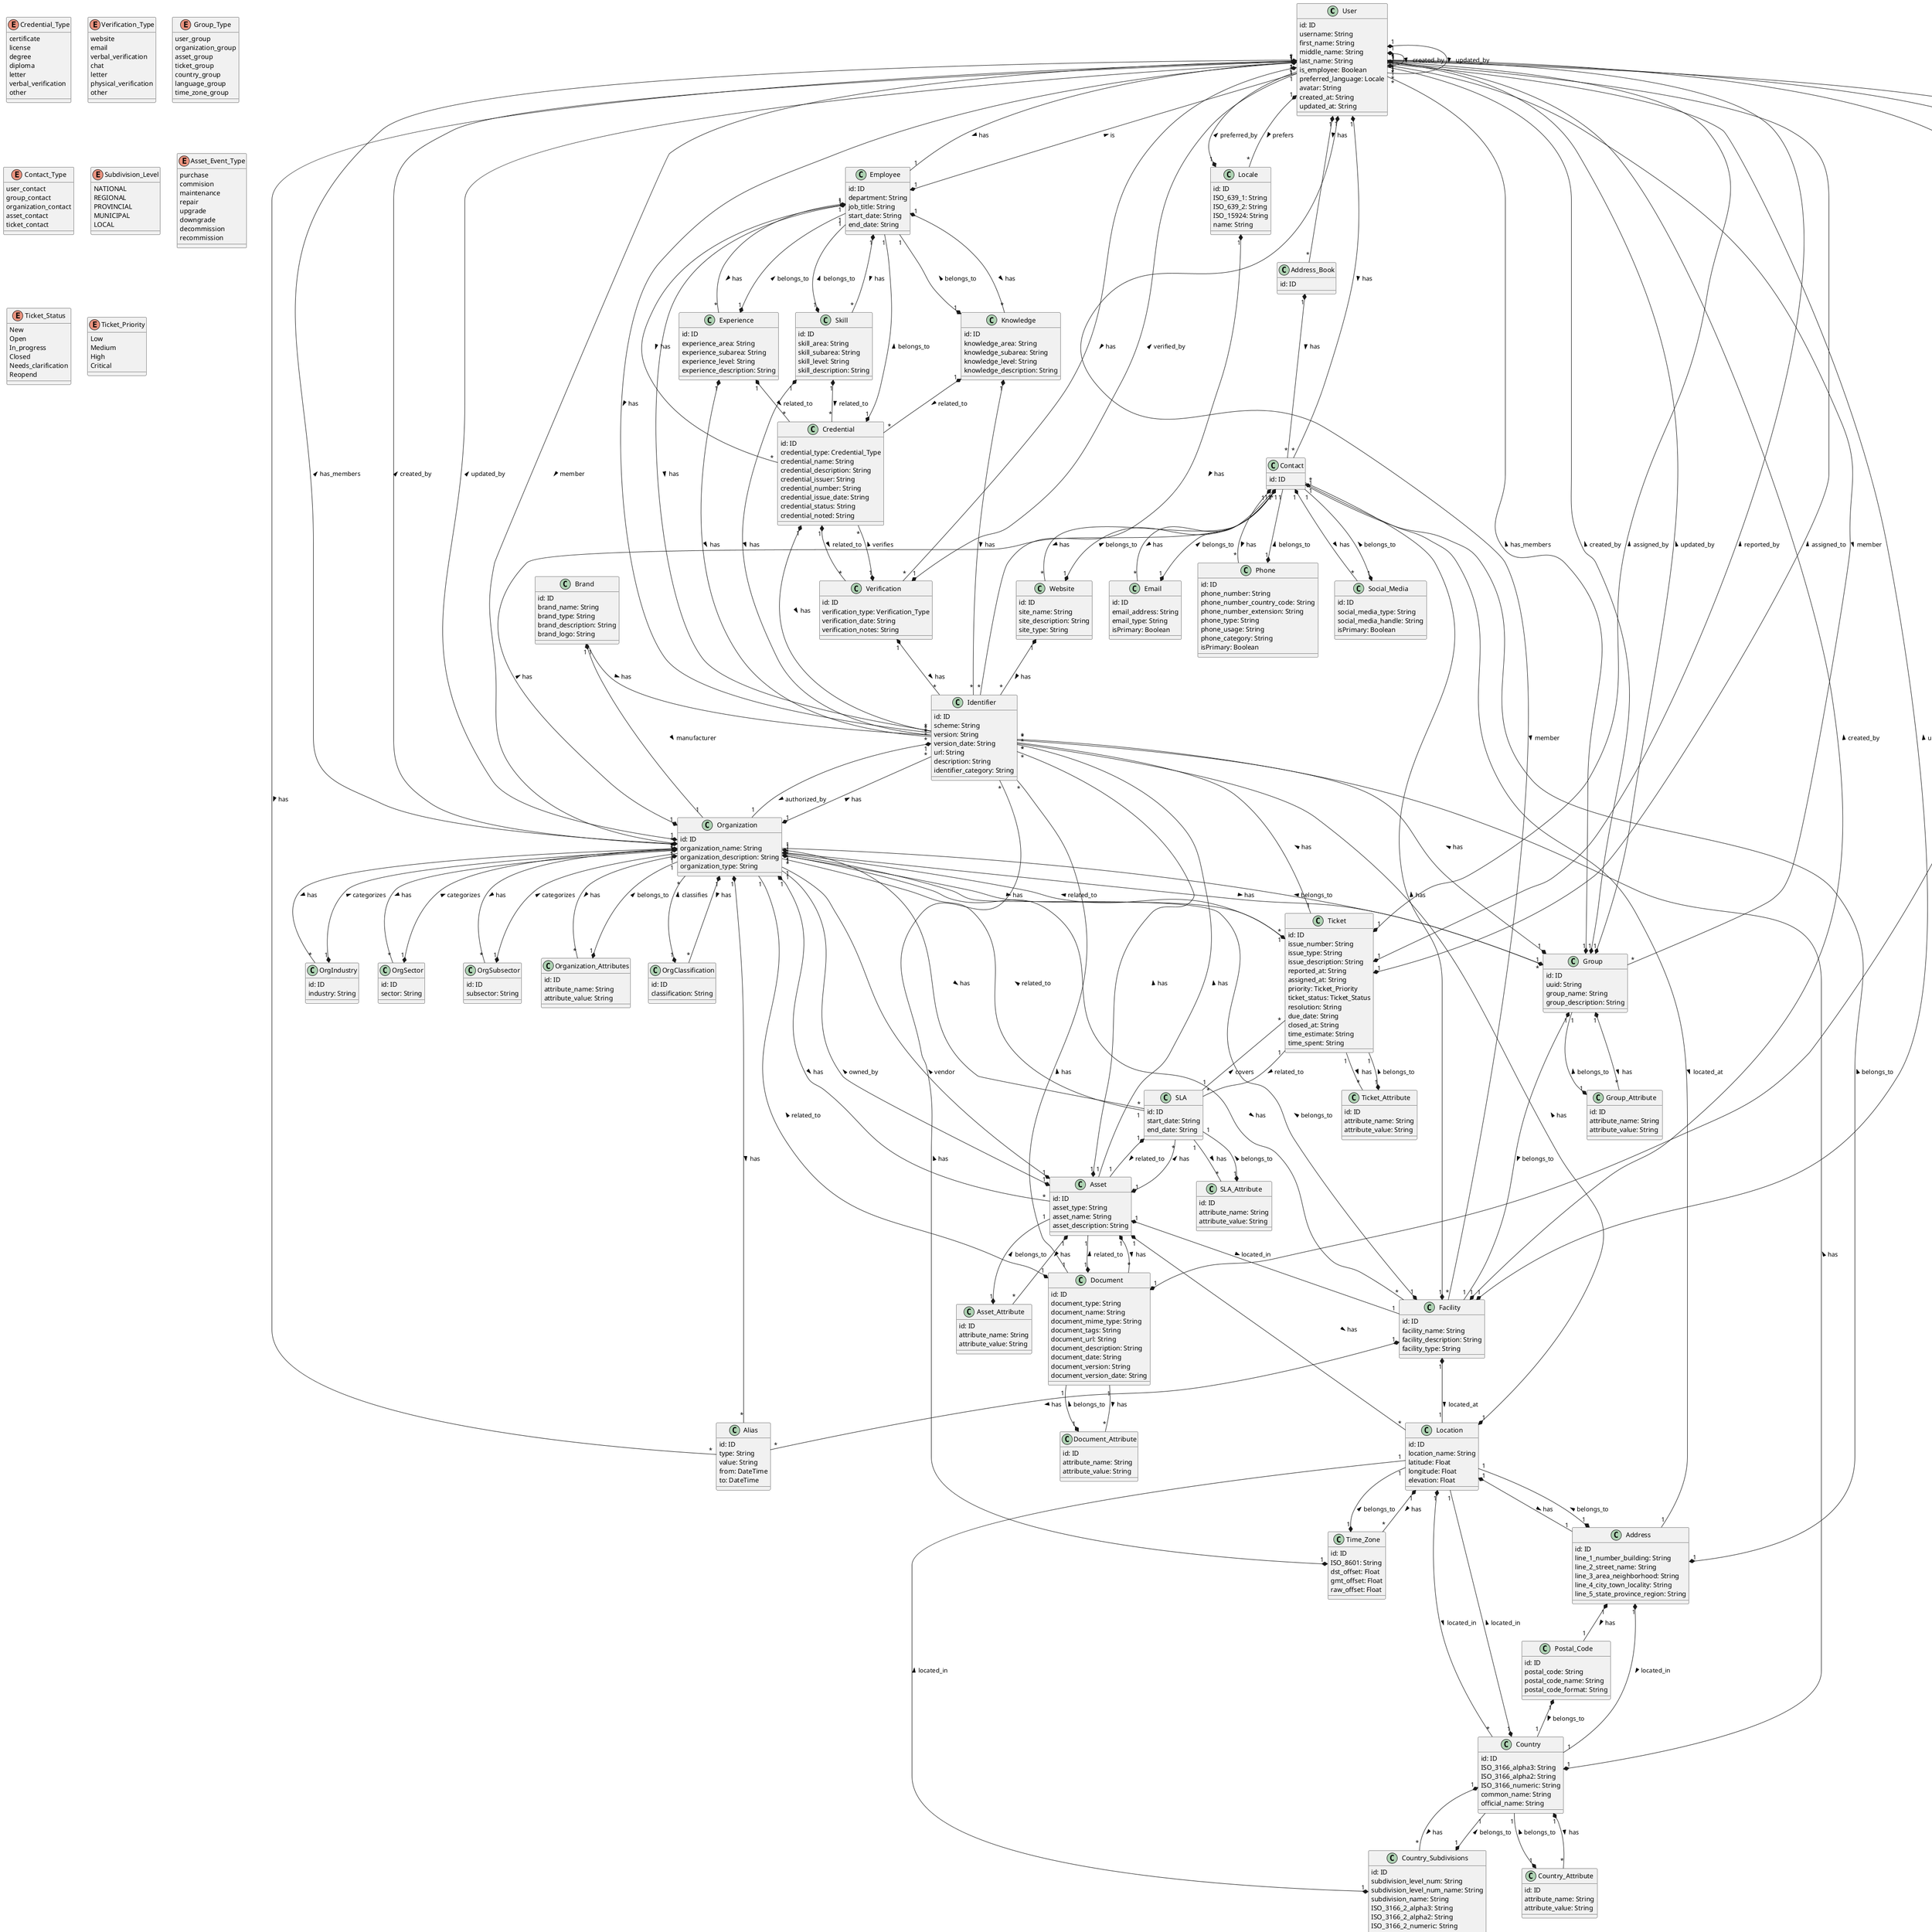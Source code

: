 @startuml

class User {
    id: ID
    username: String
    first_name: String
    middle_name: String
    last_name: String
    is_employee: Boolean
    preferred_language: Locale
    avatar: String
    created_at: String
    updated_at: String
}

class Alias {
    id: ID
    type: String
    value: String
    from: DateTime
    to: DateTime
}

class Address_Book {
    id: ID
}

class User_Attribute {
    id: ID
    attribute_name: String
    attribute_value: String
}

class Employee {
    id: ID
    department: String
    job_title: String
    start_date: String
    end_date: String
}

class Knowledge {
    id: ID
    knowledge_area: String
    knowledge_subarea: String
    knowledge_level: String
    knowledge_description: String
}

class Skill {
    id: ID
    skill_area: String
    skill_subarea: String
    skill_level: String
    skill_description: String
}

class Experience {
    id: ID
    experience_area: String
    experience_subarea: String
    experience_level: String
    experience_description: String
}

class Credential {
    id: ID
    credential_type: Credential_Type
    credential_name: String
    credential_description: String
    credential_issuer: String
    credential_number: String
    credential_issue_date: String
    credential_status: String
    credential_noted: String
}

enum Credential_Type {
    certificate
    license
    degree
    diploma
    letter
    verbal_verification
    other
}

class Verification {
    id: ID
    verification_type: Verification_Type
    verification_date: String
    verification_notes: String
}

enum Verification_Type {
    website
    email
    verbal_verification
    chat
    letter
    physical_verification
    other
}

class Locale {
    id: ID
    ISO_639_1: String
    ISO_639_2: String
    ISO_15924: String
    name: String
}

class Group {
    id: ID
    uuid: String
    group_name: String
    group_description: String
}

class Group_Attribute {
    id: ID
    attribute_name: String
    attribute_value: String
}

enum Group_Type {
    user_group
    organization_group
    asset_group
    ticket_group
    country_group
    language_group
    time_zone_group
}

class Organization {
    id: ID
    organization_name: String
    organization_description: String
    organization_type: String
}

class OrgClassification {
    id: ID
    classification: String
}

class OrgIndustry {
    id: ID
    industry: String
}

class OrgSector {
    id: ID
    sector: String
}

class OrgSubsector {
    id: ID
    subsector: String
}

class Organization_Attributes {
    id: ID
    attribute_name: String
    attribute_value: String
}

class Facility {
    id: ID
    facility_name: String
    facility_description: String
    facility_type: String
}

class Identifier {
    id: ID
    scheme: String
    version: String
    version_date: String
    url: String
    description: String
    identifier_category: String
}

class Contact {
    id: ID
}

enum Contact_Type {
    user_contact
    group_contact
    organization_contact
    asset_contact
    ticket_contact
}

class Email {
    id: ID
    email_address: String
    email_type: String
    isPrimary: Boolean
}

class Phone {
    id: ID
    phone_number: String
    phone_number_country_code: String
    phone_number_extension: String
    phone_type: String
    phone_usage: String
    phone_category: String
    isPrimary: Boolean
}

class Social_Media {
    id: ID
    social_media_type: String
    social_media_handle: String
    isPrimary: Boolean
}

class Website {
    id: ID
    site_name: String
    site_description: String
    site_type: String
}

class Location {
    id: ID
    location_name: String
    latitude: Float
    longitude: Float
    elevation: Float
}

class Country {
    id: ID
    ISO_3166_alpha3: String
    ISO_3166_alpha2: String
    ISO_3166_numeric: String
    common_name: String
    official_name: String
}

class Country_Subdivisions {
    id: ID
    subdivision_level_num: String
    subdivision_level_num_name: String
    subdivision_name: String
    ISO_3166_2_alpha3: String
    ISO_3166_2_alpha2: String
    ISO_3166_2_numeric: String
}

enum Subdivision_Level {
    NATIONAL
    REGIONAL
    PROVINCIAL
    MUNICIPAL
    LOCAL
}

class Country_Attribute {
    id: ID
    attribute_name: String
    attribute_value: String
}

class Time_Zone {
    id: ID
    ISO_8601: String
    dst_offset: Float
    gmt_offset: Float
    raw_offset: Float
}

class Address {
    id: ID
    line_1_number_building: String
    line_2_street_name: String
    line_3_area_neighborhood: String
    line_4_city_town_locality: String
    line_5_state_province_region: String
}

class Postal_Code {
    id: ID
    postal_code: String
    postal_code_name: String
    postal_code_format: String
}

class Asset {
    id: ID
    asset_type: String
    asset_name: String
    asset_description: String
}

class Brand {
    id: ID
    brand_name: String
    brand_type: String
    brand_description: String
    brand_logo: String
}

class Asset_Attribute {
    id: ID
    attribute_name: String
    attribute_value: String
}

enum Asset_Event_Type {
    purchase
    commision
    maintenance
    repair
    upgrade
    downgrade
    decommission
    recommission
}

class SLA {
    id: ID
    start_date: String
    end_date: String
}

class SLA_Attribute {
    id: ID
    attribute_name: String
    attribute_value: String
}

class Ticket {
    id: ID
    issue_number: String
    issue_type: String
    issue_description: String
    reported_at: String
    assigned_at: String
    priority: Ticket_Priority
    ticket_status: Ticket_Status
    resolution: String
    due_date: String
    closed_at: String
    time_estimate: String
    time_spent: String
}

enum Ticket_Status {
    New
    Open
    In_progress
    Closed
    Needs_clarification
    Reopend
}

enum Ticket_Priority {
    Low
    Medium
    High
    Critical
}

class Ticket_Attribute {
    id: ID
    attribute_name: String
    attribute_value: String
}

class Document {
    id: ID
    document_type: String
    document_name: String
    document_mime_type: String
    document_tags: String
    document_url: String
    document_description: String
    document_date: String
    document_version: String
    document_version_date: String
}

class Document_Attribute {
    id: ID
    attribute_name: String
    attribute_value: String
}

User "1" *-- "*" Alias : has >
User "1" *-- "*" Address_Book : has >
User "1" *-- "*" User_Attribute : has >
User "1" *-- "1" Employee : has >
User "1" *-- "*" Locale : prefers >
User "1" *-- "*" Group : member >
User "1" *-- "*" Organization : member >
User "1" *-- "*" Facility : member >
User "1" *-- "*" Contact : has >
User "1" *-- "*" Verification : has >
User "1" *-- "*" Identifier : has >
User "1" *-- "*" User : created_by >
User "1" *-- "*" User : updated_by >

Address_Book "1" *-- "*" Contact : has >

User_Attribute "1" *-- "1" User : belongs_to >

Employee "1" *-- "1" User : is >
Employee "1" *-- "*" Identifier : has >
Employee "1" *-- "*" Knowledge : has >
Employee "1" *-- "*" Skill : has >
Employee "1" *-- "*" Experience : has >
Employee "1" *-- "*" Credential : has >

Knowledge "1" *-- "1" Employee : belongs_to >
Knowledge "1" *-- "*" Identifier : has >
Knowledge "1" *-- "*" Credential : related_to >

Skill "1" *-- "1" Employee : belongs_to >
Skill "1" *-- "*" Identifier : has >
Skill "1" *-- "*" Credential : related_to >

Experience "1" *-- "1" Employee : belongs_to >
Experience "1" *-- "*" Identifier : has >
Experience "1" *-- "*" Credential : related_to >

Credential "1" *-- "1" Employee : belongs_to >
Credential "1" *-- "*" Identifier : has >
Credential "1" *-- "*" Verification : related_to >

Verification "1" *-- "*" Credential : verifies >
Verification "1" *-- "*" Identifier : has >
Verification "1" *-- "1" User : verified_by >

Locale "1" *-- "*" User : preferred_by >
Locale "1" *-- "*" Identifier : has >

Group "1" *-- "*" User : has_members >
Group "1" *-- "*" Group_Attribute : has >
Group "1" *-- "1" Organization : belongs_to >
Group "1" *-- "1" Facility : belongs_to >
Group "1" *-- "*" Identifier : has >
Group "1" *-- "1" User : created_by >
Group "1" *-- "1" User : updated_by >

Group_Attribute "1" *-- "1" Group : belongs_to >

Organization "1" *-- "*" User : has_members >
Organization "1" *-- "*" Group : has >
Organization "1" *-- "*" Organization_Attributes : has >
Organization "1" *-- "*" Contact : has >
Organization "1" *-- "*" Ticket : has >
Organization "1" *-- "*" Alias : has >
Organization "1" *-- "*" OrgClassification : has >
Organization "1" *-- "*" OrgIndustry : has >
Organization "1" *-- "*" OrgSector : has >
Organization "1" *-- "*" OrgSubsector : has >
Organization "1" *-- "*" Facility : has >
Organization "1" *-- "*" Asset : has >
Organization "1" *-- "*" SLA : has >
Organization "1" *-- "*" Identifier : has >
Organization "1" *-- "1" User : created_by >
Organization "1" *-- "1" User : updated_by >

OrgClassification "1" *-- "*" Organization : classifies >

OrgIndustry "1" *-- "*" Organization : categorizes >

OrgSector "1" *-- "*" Organization : categorizes >

OrgSubsector "1" *-- "*" Organization : categorizes >

Organization_Attributes "1" *-- "1" Organization : belongs_to >

Facility "1" *-- "1" Organization : belongs_to >
Facility "1" *-- "*" Alias : has >
Facility "1" *-- "*" Contact : has >
Facility "1" *-- "1" Location : located_at >
Facility "1" *-- "1" User : created_by >
Facility "1" *-- "1" User : updated_by >

Identifier "1" *-- "1" Organization : authorized_by >

Contact "1" *-- "*" Email : has >
Contact "1" *-- "*" Phone : has >
Contact "1" *-- "*" Social_Media : has >
Contact "1" *-- "*" Website : has >
Contact "1" *-- "1" Address : located_at >

Email "1" *-- "1" Contact : belongs_to >

Phone "1" *-- "1" Contact : belongs_to >

Social_Media "1" *-- "1" Contact : belongs_to >

Website "1" *-- "1" Contact : belongs_to >
Website "1" *-- "*" Identifier : has >

Location "1" *-- "*" Country : located_in >
Location "1" *-- "*" Time_Zone : has >
Location "1" *-- "*" Identifier : has >
Location "1" *-- "1" Address : has >

Country "1" *-- "*" Country_Attribute : has >
Country "1" *-- "*" Identifier : has >
Country "1" *-- "1" Location : located_in >
Country "1" *-- "*" Country_Subdivisions : has >

Country_Subdivisions "1" *-- "1" Country : belongs_to >
Country_Subdivisions "1" *-- "1" Location : located_in >

Country_Attribute "1" *-- "1" Country : belongs_to >

Time_Zone "1" *-- "1" Location : belongs_to >
Time_Zone "1" *-- "*" Identifier : has >

Address "1" *-- "1" Location : belongs_to >
Address "1" *-- "1" Contact : belongs_to >
Address "1" *-- "1" Postal_Code : has >
Address "1" *-- "1" Country : located_in >

Postal_Code "1" *-- "1" Country : belongs_to >

Asset "1" *-- "*" Asset_Attribute : has >
Asset "1" *-- "1" Organization : owned_by >
Asset "1" *-- "1" Facility : located_in >
Asset "1" *-- "1" Organization : vendor >
Asset "1" *-- "*" Location : has >
Asset "1" *-- "*" SLA : has >
Asset "1" *-- "*" Document : has >
Asset "1" *-- "*" Identifier : has > 
Asset "1" -- "*" Identifier : has >

Brand "1" *-- "1" Organization : manufacturer > 
Brand "1" -- "*" Identifier : has >

Asset_Attribute "1" *-- "1" Asset : belongs_to >

SLA "1" -- "*" SLA_Attribute : has >
SLA "1" *-- "1" Asset : related_to >
SLA "1" -- "*" Organization : related_to >
SLA "1" -- "*" Ticket : covers >

SLA_Attribute "1" *-- "1" SLA : belongs_to >

Ticket "1" -- "*" Ticket_Attribute : has >
Ticket "1" *-- "1" Organization : related_to >
Ticket "1" *-- "1" User : reported_by >
Ticket "1" *-- "1" User : assigned_by >
Ticket "1" *-- "1" User : assigned_to >
Ticket "1" -- "*" SLA : related_to >
Ticket "1" -- "*" Identifier : has >

Ticket_Attribute "1" *-- "1" Ticket : belongs_to >

Document "1" *-- "1" Asset : related_to >
Document "1" *-- "1" User : related_to >
Document "1" *-- "1" Organization : related_to >
Document "1" -- "*" Document_Attribute : has >
Document "1" -- "*" Identifier : has >

Document_Attribute "1" *-- "1" Document : belongs_to >

@enduml